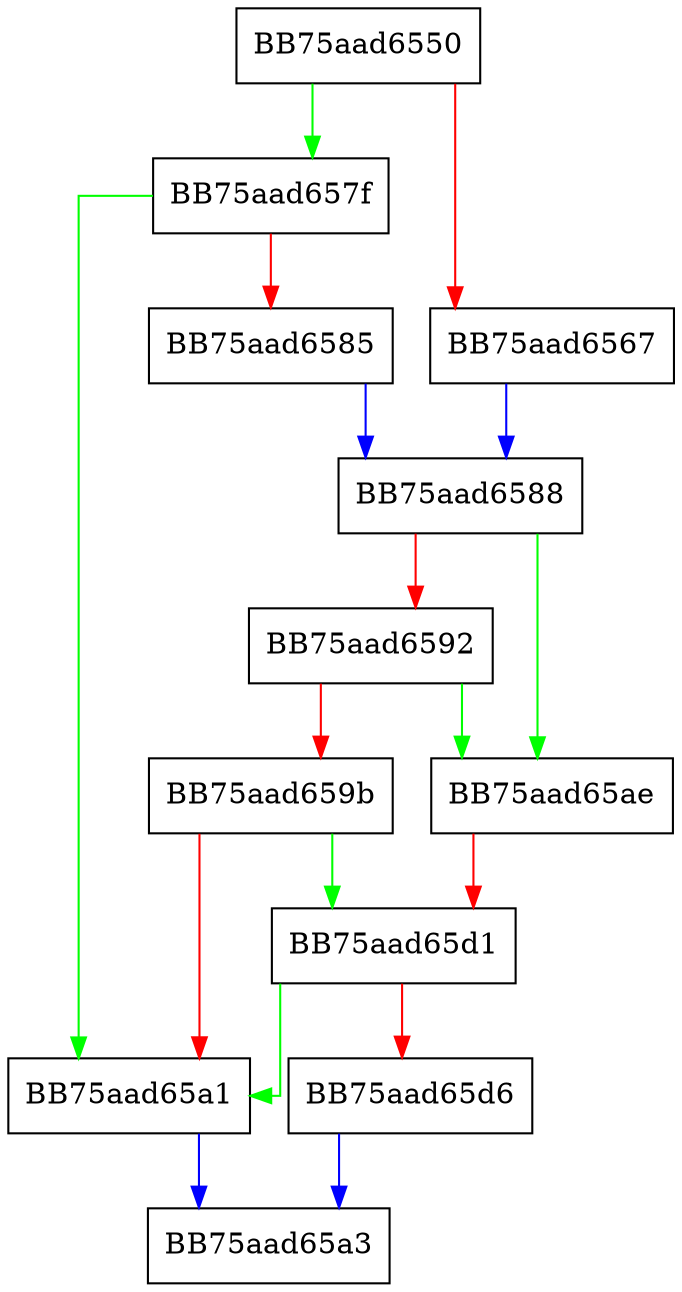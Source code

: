 digraph match_word_boundary {
  node [shape="box"];
  graph [splines=ortho];
  BB75aad6550 -> BB75aad657f [color="green"];
  BB75aad6550 -> BB75aad6567 [color="red"];
  BB75aad6567 -> BB75aad6588 [color="blue"];
  BB75aad657f -> BB75aad65a1 [color="green"];
  BB75aad657f -> BB75aad6585 [color="red"];
  BB75aad6585 -> BB75aad6588 [color="blue"];
  BB75aad6588 -> BB75aad65ae [color="green"];
  BB75aad6588 -> BB75aad6592 [color="red"];
  BB75aad6592 -> BB75aad65ae [color="green"];
  BB75aad6592 -> BB75aad659b [color="red"];
  BB75aad659b -> BB75aad65d1 [color="green"];
  BB75aad659b -> BB75aad65a1 [color="red"];
  BB75aad65a1 -> BB75aad65a3 [color="blue"];
  BB75aad65ae -> BB75aad65d1 [color="red"];
  BB75aad65d1 -> BB75aad65a1 [color="green"];
  BB75aad65d1 -> BB75aad65d6 [color="red"];
  BB75aad65d6 -> BB75aad65a3 [color="blue"];
}